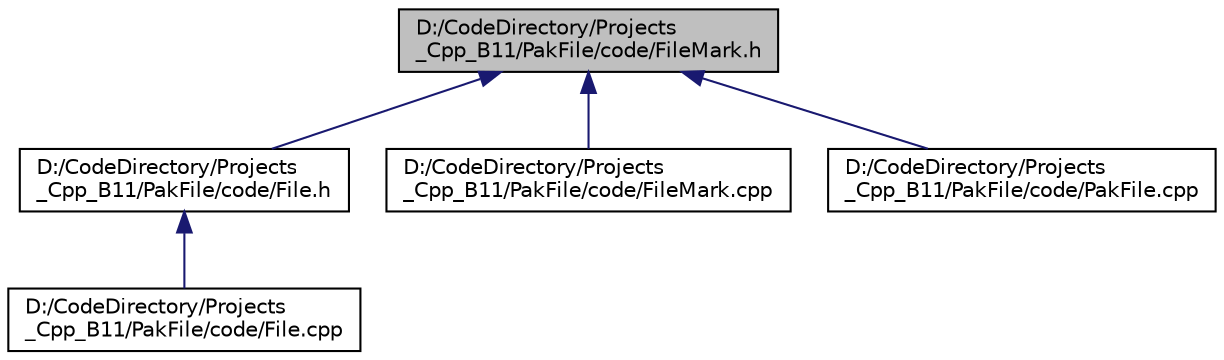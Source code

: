 digraph "D:/CodeDirectory/Projects_Cpp_B11/PakFile/code/FileMark.h"
{
 // LATEX_PDF_SIZE
  edge [fontname="Helvetica",fontsize="10",labelfontname="Helvetica",labelfontsize="10"];
  node [fontname="Helvetica",fontsize="10",shape=record];
  Node1 [label="D:/CodeDirectory/Projects\l_Cpp_B11/PakFile/code/FileMark.h",height=0.2,width=0.4,color="black", fillcolor="grey75", style="filled", fontcolor="black",tooltip="File signature and extension functions (Header)"];
  Node1 -> Node2 [dir="back",color="midnightblue",fontsize="10",style="solid",fontname="Helvetica"];
  Node2 [label="D:/CodeDirectory/Projects\l_Cpp_B11/PakFile/code/File.h",height=0.2,width=0.4,color="black", fillcolor="white", style="filled",URL="$_file_8h.html",tooltip="Forward module (Header)"];
  Node2 -> Node3 [dir="back",color="midnightblue",fontsize="10",style="solid",fontname="Helvetica"];
  Node3 [label="D:/CodeDirectory/Projects\l_Cpp_B11/PakFile/code/File.cpp",height=0.2,width=0.4,color="black", fillcolor="white", style="filled",URL="$_file_8cpp.html",tooltip="Forward module."];
  Node1 -> Node4 [dir="back",color="midnightblue",fontsize="10",style="solid",fontname="Helvetica"];
  Node4 [label="D:/CodeDirectory/Projects\l_Cpp_B11/PakFile/code/FileMark.cpp",height=0.2,width=0.4,color="black", fillcolor="white", style="filled",URL="$_file_mark_8cpp.html",tooltip="File signature and extension functions."];
  Node1 -> Node5 [dir="back",color="midnightblue",fontsize="10",style="solid",fontname="Helvetica"];
  Node5 [label="D:/CodeDirectory/Projects\l_Cpp_B11/PakFile/code/PakFile.cpp",height=0.2,width=0.4,color="black", fillcolor="white", style="filled",URL="$_pak_file_8cpp.html",tooltip="Pak file module."];
}
